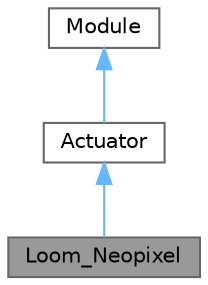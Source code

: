 digraph "Loom_Neopixel"
{
 // LATEX_PDF_SIZE
  bgcolor="transparent";
  edge [fontname=Helvetica,fontsize=10,labelfontname=Helvetica,labelfontsize=10];
  node [fontname=Helvetica,fontsize=10,shape=box,height=0.2,width=0.4];
  Node1 [label="Loom_Neopixel",height=0.2,width=0.4,color="gray40", fillcolor="grey60", style="filled", fontcolor="black",tooltip=" "];
  Node2 -> Node1 [dir="back",color="steelblue1",style="solid"];
  Node2 [label="Actuator",height=0.2,width=0.4,color="gray40", fillcolor="white", style="filled",URL="$class_actuator.html",tooltip=" "];
  Node3 -> Node2 [dir="back",color="steelblue1",style="solid"];
  Node3 [label="Module",height=0.2,width=0.4,color="gray40", fillcolor="white", style="filled",URL="$class_module.html",tooltip=" "];
}
